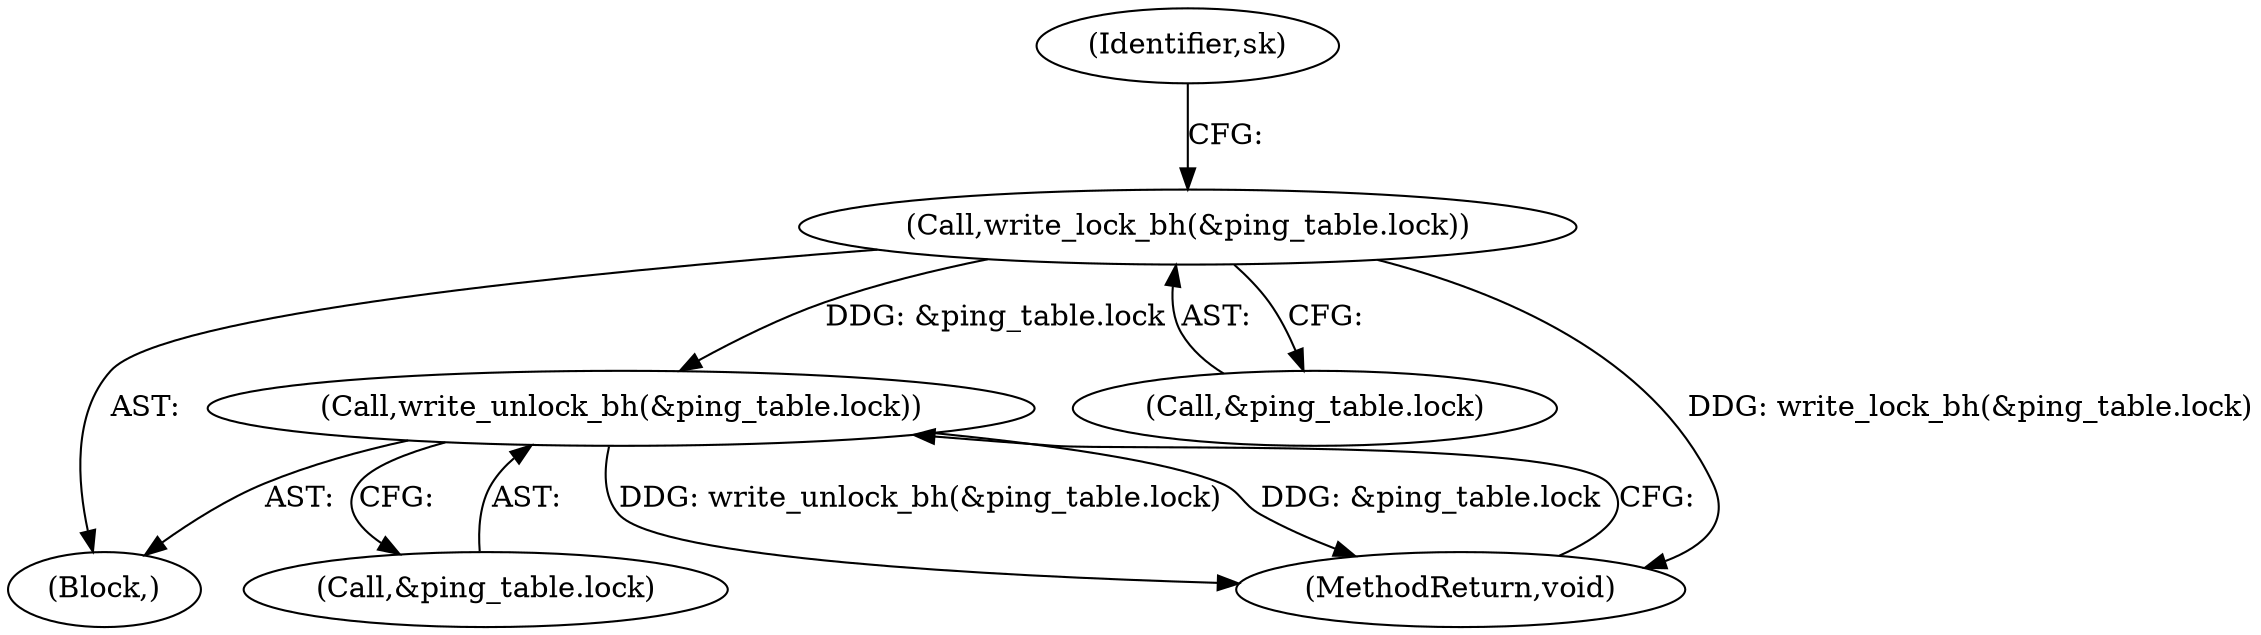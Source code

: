 digraph "1_linux_43a6684519ab0a6c52024b5e25322476cabad893@API" {
"1000153" [label="(Call,write_unlock_bh(&ping_table.lock))"];
"1000118" [label="(Call,write_lock_bh(&ping_table.lock))"];
"1000118" [label="(Call,write_lock_bh(&ping_table.lock))"];
"1000154" [label="(Call,&ping_table.lock)"];
"1000117" [label="(Block,)"];
"1000119" [label="(Call,&ping_table.lock)"];
"1000158" [label="(MethodReturn,void)"];
"1000126" [label="(Identifier,sk)"];
"1000153" [label="(Call,write_unlock_bh(&ping_table.lock))"];
"1000153" -> "1000117"  [label="AST: "];
"1000153" -> "1000154"  [label="CFG: "];
"1000154" -> "1000153"  [label="AST: "];
"1000158" -> "1000153"  [label="CFG: "];
"1000153" -> "1000158"  [label="DDG: write_unlock_bh(&ping_table.lock)"];
"1000153" -> "1000158"  [label="DDG: &ping_table.lock"];
"1000118" -> "1000153"  [label="DDG: &ping_table.lock"];
"1000118" -> "1000117"  [label="AST: "];
"1000118" -> "1000119"  [label="CFG: "];
"1000119" -> "1000118"  [label="AST: "];
"1000126" -> "1000118"  [label="CFG: "];
"1000118" -> "1000158"  [label="DDG: write_lock_bh(&ping_table.lock)"];
}
